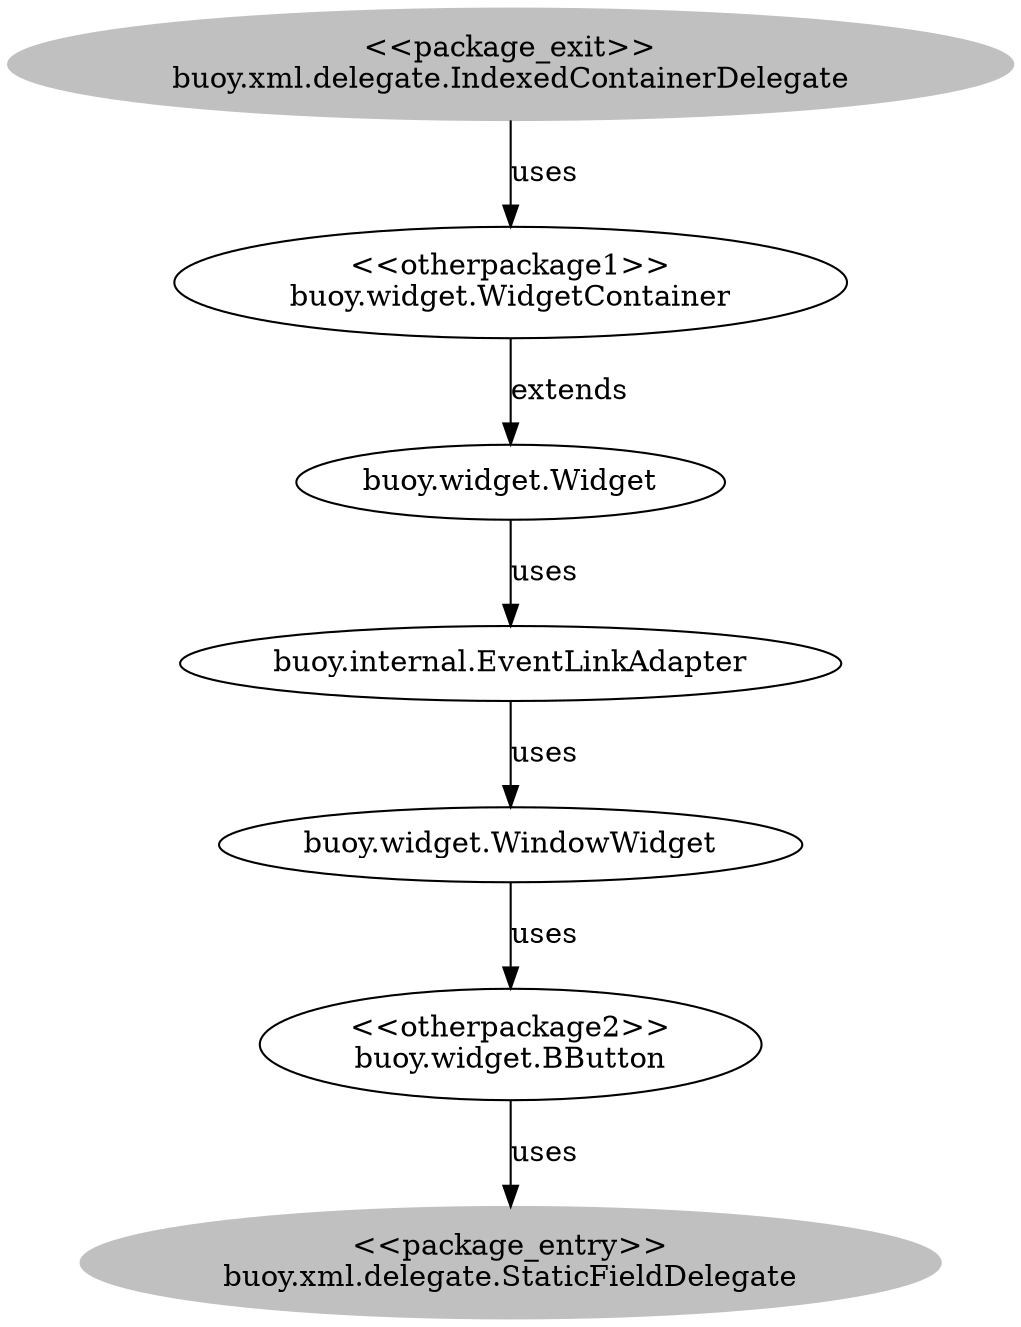 digraph cd {
	buoy_xml_delegate_IndexedContainerDelegate [label="<<package_exit>>
buoy.xml.delegate.IndexedContainerDelegate",style=filled,color="grey"];
	buoy_xml_delegate_StaticFieldDelegate [label="<<package_entry>>
buoy.xml.delegate.StaticFieldDelegate",style=filled,color="grey"];
	buoy_widget_WidgetContainer [label="<<otherpackage1>>
buoy.widget.WidgetContainer"];
	buoy_widget_BButton [label="<<otherpackage2>>
buoy.widget.BButton"];
	buoy_widget_WindowWidget [label="buoy.widget.WindowWidget"];
	buoy_internal_EventLinkAdapter [label="buoy.internal.EventLinkAdapter"];
	buoy_widget_Widget [label="buoy.widget.Widget"];
	buoy_xml_delegate_IndexedContainerDelegate -> buoy_widget_WidgetContainer [label=uses];
	buoy_widget_BButton -> buoy_xml_delegate_StaticFieldDelegate [label=uses];
	buoy_widget_WidgetContainer -> buoy_widget_Widget [label=extends];
	buoy_widget_Widget -> buoy_internal_EventLinkAdapter [label=uses];
	buoy_internal_EventLinkAdapter -> buoy_widget_WindowWidget [label=uses];
	buoy_widget_WindowWidget -> buoy_widget_BButton [label=uses];
}
